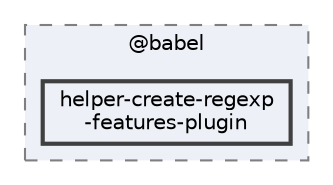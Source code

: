 digraph "pkiclassroomrescheduler/src/main/frontend/node_modules/@babel/helper-create-regexp-features-plugin"
{
 // LATEX_PDF_SIZE
  bgcolor="transparent";
  edge [fontname=Helvetica,fontsize=10,labelfontname=Helvetica,labelfontsize=10];
  node [fontname=Helvetica,fontsize=10,shape=box,height=0.2,width=0.4];
  compound=true
  subgraph clusterdir_bc8070c8b402176472541bb6f0cba6df {
    graph [ bgcolor="#edf0f7", pencolor="grey50", label="@babel", fontname=Helvetica,fontsize=10 style="filled,dashed", URL="dir_bc8070c8b402176472541bb6f0cba6df.html",tooltip=""]
  dir_3ee523c6038cb977675879c670a80b9d [label="helper-create-regexp\l-features-plugin", fillcolor="#edf0f7", color="grey25", style="filled,bold", URL="dir_3ee523c6038cb977675879c670a80b9d.html",tooltip=""];
  }
}
